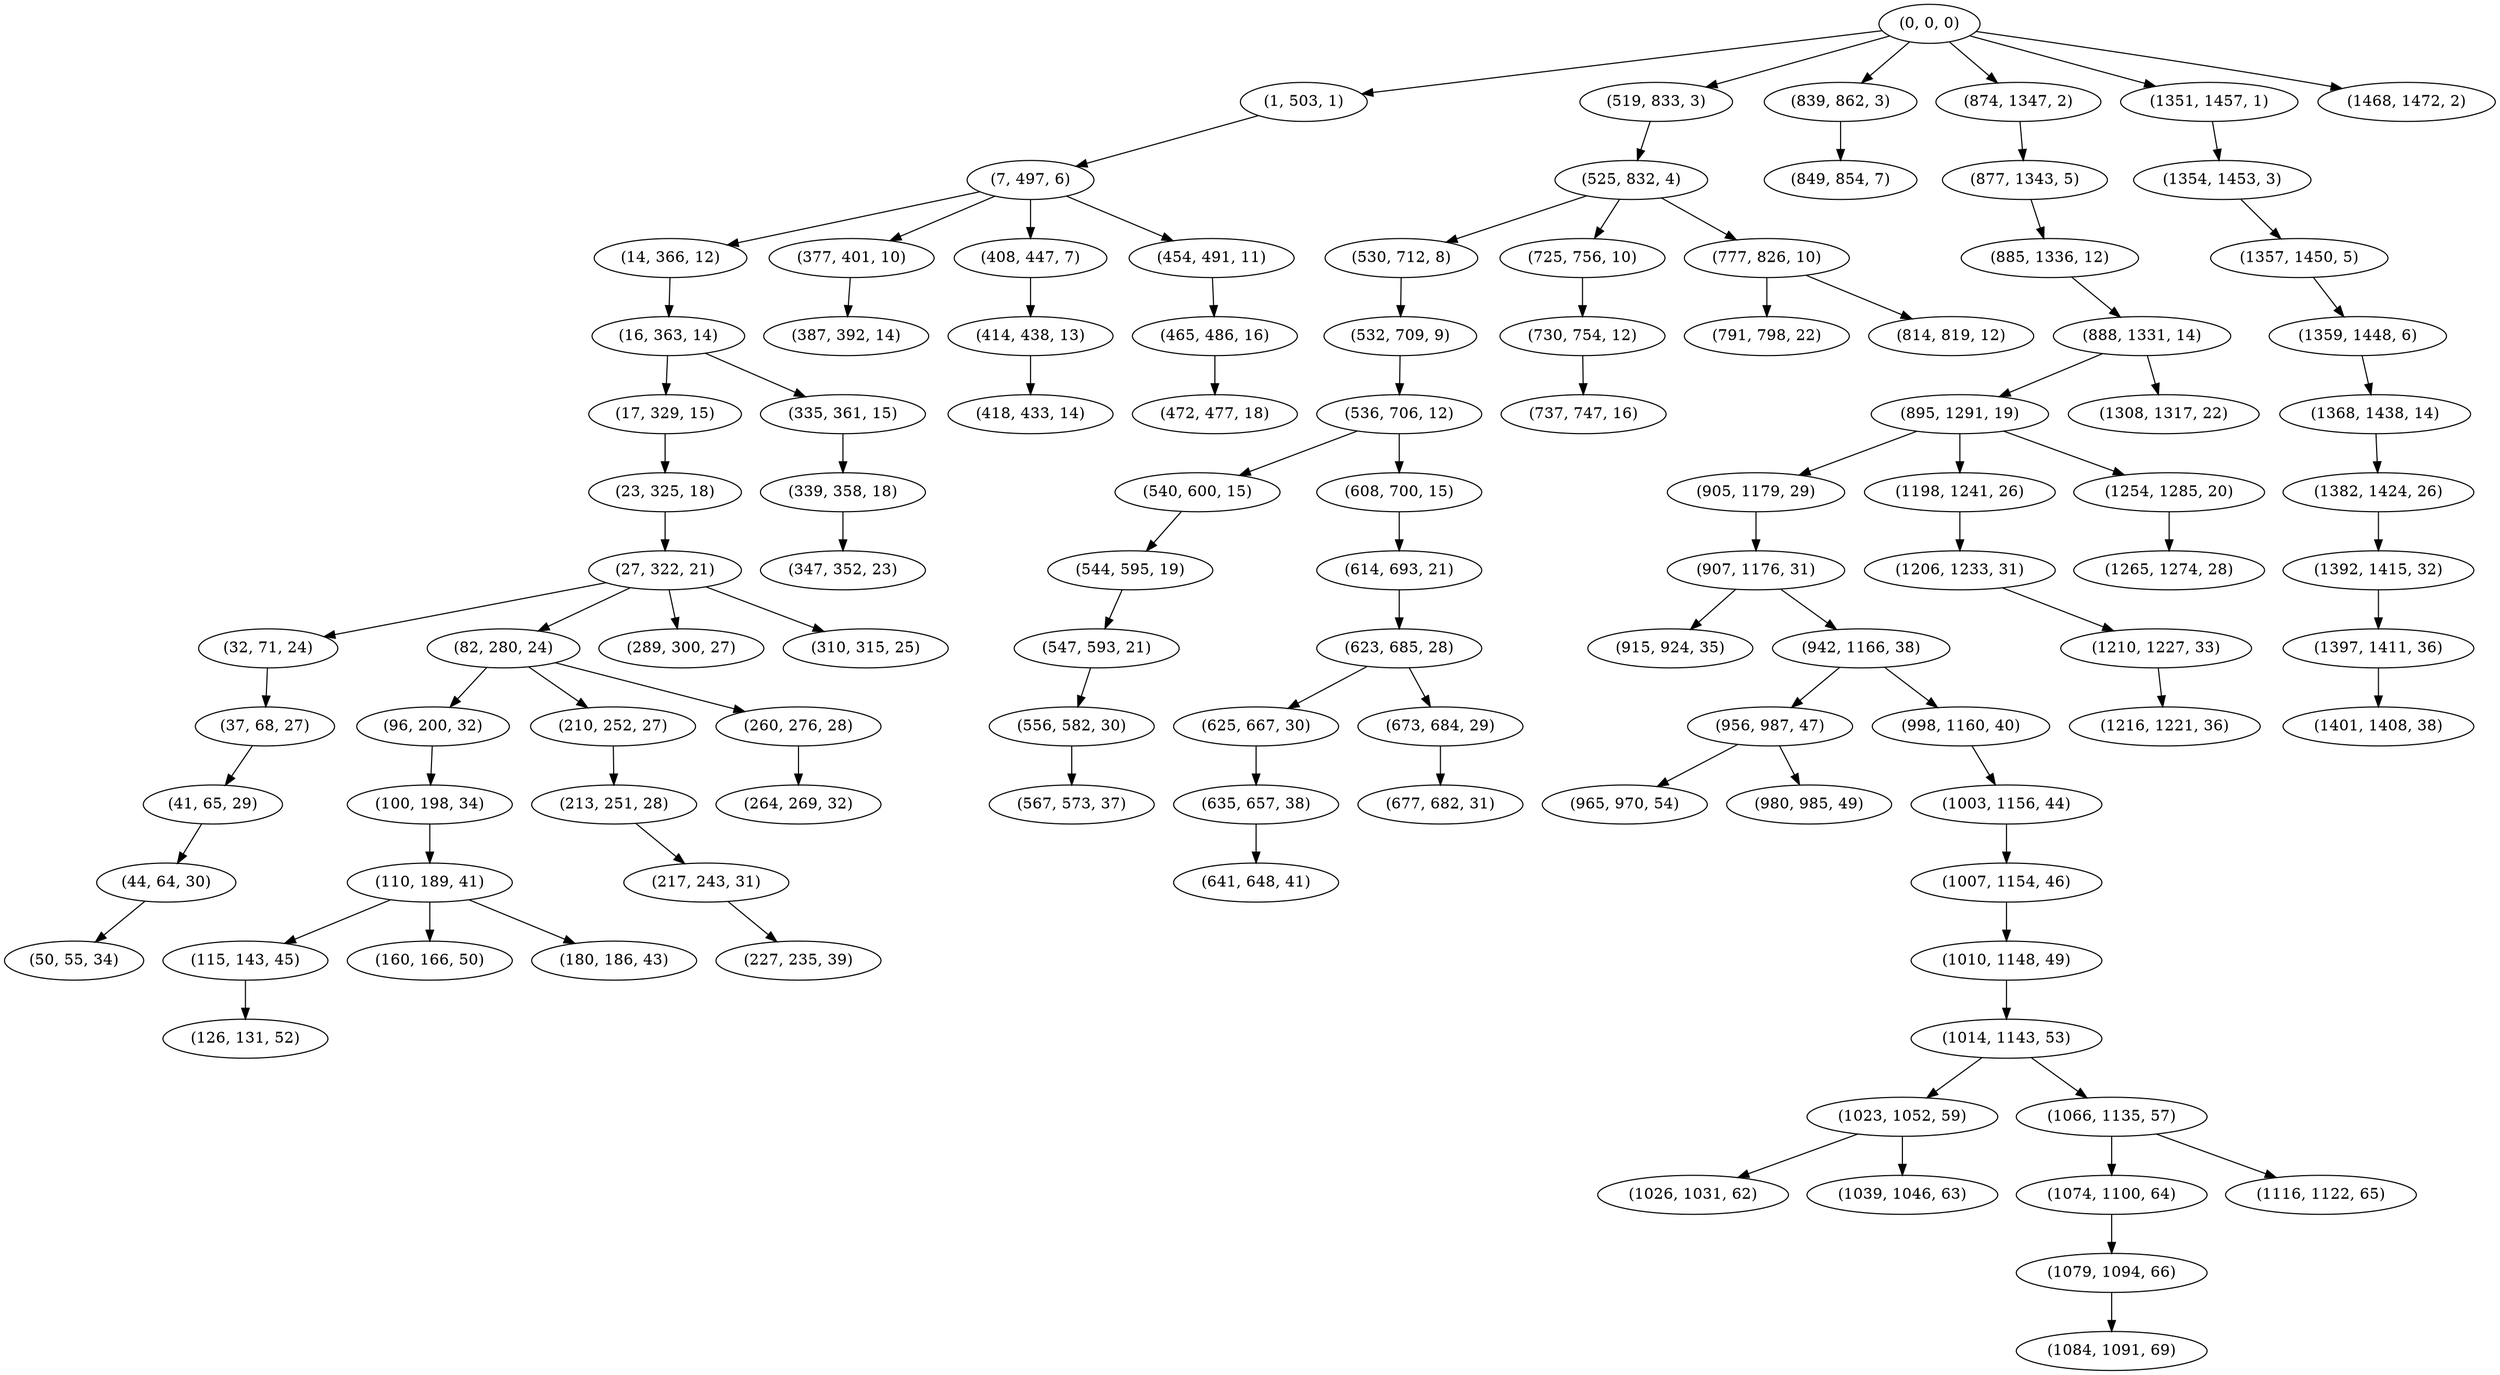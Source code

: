 digraph tree {
    "(0, 0, 0)";
    "(1, 503, 1)";
    "(7, 497, 6)";
    "(14, 366, 12)";
    "(16, 363, 14)";
    "(17, 329, 15)";
    "(23, 325, 18)";
    "(27, 322, 21)";
    "(32, 71, 24)";
    "(37, 68, 27)";
    "(41, 65, 29)";
    "(44, 64, 30)";
    "(50, 55, 34)";
    "(82, 280, 24)";
    "(96, 200, 32)";
    "(100, 198, 34)";
    "(110, 189, 41)";
    "(115, 143, 45)";
    "(126, 131, 52)";
    "(160, 166, 50)";
    "(180, 186, 43)";
    "(210, 252, 27)";
    "(213, 251, 28)";
    "(217, 243, 31)";
    "(227, 235, 39)";
    "(260, 276, 28)";
    "(264, 269, 32)";
    "(289, 300, 27)";
    "(310, 315, 25)";
    "(335, 361, 15)";
    "(339, 358, 18)";
    "(347, 352, 23)";
    "(377, 401, 10)";
    "(387, 392, 14)";
    "(408, 447, 7)";
    "(414, 438, 13)";
    "(418, 433, 14)";
    "(454, 491, 11)";
    "(465, 486, 16)";
    "(472, 477, 18)";
    "(519, 833, 3)";
    "(525, 832, 4)";
    "(530, 712, 8)";
    "(532, 709, 9)";
    "(536, 706, 12)";
    "(540, 600, 15)";
    "(544, 595, 19)";
    "(547, 593, 21)";
    "(556, 582, 30)";
    "(567, 573, 37)";
    "(608, 700, 15)";
    "(614, 693, 21)";
    "(623, 685, 28)";
    "(625, 667, 30)";
    "(635, 657, 38)";
    "(641, 648, 41)";
    "(673, 684, 29)";
    "(677, 682, 31)";
    "(725, 756, 10)";
    "(730, 754, 12)";
    "(737, 747, 16)";
    "(777, 826, 10)";
    "(791, 798, 22)";
    "(814, 819, 12)";
    "(839, 862, 3)";
    "(849, 854, 7)";
    "(874, 1347, 2)";
    "(877, 1343, 5)";
    "(885, 1336, 12)";
    "(888, 1331, 14)";
    "(895, 1291, 19)";
    "(905, 1179, 29)";
    "(907, 1176, 31)";
    "(915, 924, 35)";
    "(942, 1166, 38)";
    "(956, 987, 47)";
    "(965, 970, 54)";
    "(980, 985, 49)";
    "(998, 1160, 40)";
    "(1003, 1156, 44)";
    "(1007, 1154, 46)";
    "(1010, 1148, 49)";
    "(1014, 1143, 53)";
    "(1023, 1052, 59)";
    "(1026, 1031, 62)";
    "(1039, 1046, 63)";
    "(1066, 1135, 57)";
    "(1074, 1100, 64)";
    "(1079, 1094, 66)";
    "(1084, 1091, 69)";
    "(1116, 1122, 65)";
    "(1198, 1241, 26)";
    "(1206, 1233, 31)";
    "(1210, 1227, 33)";
    "(1216, 1221, 36)";
    "(1254, 1285, 20)";
    "(1265, 1274, 28)";
    "(1308, 1317, 22)";
    "(1351, 1457, 1)";
    "(1354, 1453, 3)";
    "(1357, 1450, 5)";
    "(1359, 1448, 6)";
    "(1368, 1438, 14)";
    "(1382, 1424, 26)";
    "(1392, 1415, 32)";
    "(1397, 1411, 36)";
    "(1401, 1408, 38)";
    "(1468, 1472, 2)";
    "(0, 0, 0)" -> "(1, 503, 1)";
    "(0, 0, 0)" -> "(519, 833, 3)";
    "(0, 0, 0)" -> "(839, 862, 3)";
    "(0, 0, 0)" -> "(874, 1347, 2)";
    "(0, 0, 0)" -> "(1351, 1457, 1)";
    "(0, 0, 0)" -> "(1468, 1472, 2)";
    "(1, 503, 1)" -> "(7, 497, 6)";
    "(7, 497, 6)" -> "(14, 366, 12)";
    "(7, 497, 6)" -> "(377, 401, 10)";
    "(7, 497, 6)" -> "(408, 447, 7)";
    "(7, 497, 6)" -> "(454, 491, 11)";
    "(14, 366, 12)" -> "(16, 363, 14)";
    "(16, 363, 14)" -> "(17, 329, 15)";
    "(16, 363, 14)" -> "(335, 361, 15)";
    "(17, 329, 15)" -> "(23, 325, 18)";
    "(23, 325, 18)" -> "(27, 322, 21)";
    "(27, 322, 21)" -> "(32, 71, 24)";
    "(27, 322, 21)" -> "(82, 280, 24)";
    "(27, 322, 21)" -> "(289, 300, 27)";
    "(27, 322, 21)" -> "(310, 315, 25)";
    "(32, 71, 24)" -> "(37, 68, 27)";
    "(37, 68, 27)" -> "(41, 65, 29)";
    "(41, 65, 29)" -> "(44, 64, 30)";
    "(44, 64, 30)" -> "(50, 55, 34)";
    "(82, 280, 24)" -> "(96, 200, 32)";
    "(82, 280, 24)" -> "(210, 252, 27)";
    "(82, 280, 24)" -> "(260, 276, 28)";
    "(96, 200, 32)" -> "(100, 198, 34)";
    "(100, 198, 34)" -> "(110, 189, 41)";
    "(110, 189, 41)" -> "(115, 143, 45)";
    "(110, 189, 41)" -> "(160, 166, 50)";
    "(110, 189, 41)" -> "(180, 186, 43)";
    "(115, 143, 45)" -> "(126, 131, 52)";
    "(210, 252, 27)" -> "(213, 251, 28)";
    "(213, 251, 28)" -> "(217, 243, 31)";
    "(217, 243, 31)" -> "(227, 235, 39)";
    "(260, 276, 28)" -> "(264, 269, 32)";
    "(335, 361, 15)" -> "(339, 358, 18)";
    "(339, 358, 18)" -> "(347, 352, 23)";
    "(377, 401, 10)" -> "(387, 392, 14)";
    "(408, 447, 7)" -> "(414, 438, 13)";
    "(414, 438, 13)" -> "(418, 433, 14)";
    "(454, 491, 11)" -> "(465, 486, 16)";
    "(465, 486, 16)" -> "(472, 477, 18)";
    "(519, 833, 3)" -> "(525, 832, 4)";
    "(525, 832, 4)" -> "(530, 712, 8)";
    "(525, 832, 4)" -> "(725, 756, 10)";
    "(525, 832, 4)" -> "(777, 826, 10)";
    "(530, 712, 8)" -> "(532, 709, 9)";
    "(532, 709, 9)" -> "(536, 706, 12)";
    "(536, 706, 12)" -> "(540, 600, 15)";
    "(536, 706, 12)" -> "(608, 700, 15)";
    "(540, 600, 15)" -> "(544, 595, 19)";
    "(544, 595, 19)" -> "(547, 593, 21)";
    "(547, 593, 21)" -> "(556, 582, 30)";
    "(556, 582, 30)" -> "(567, 573, 37)";
    "(608, 700, 15)" -> "(614, 693, 21)";
    "(614, 693, 21)" -> "(623, 685, 28)";
    "(623, 685, 28)" -> "(625, 667, 30)";
    "(623, 685, 28)" -> "(673, 684, 29)";
    "(625, 667, 30)" -> "(635, 657, 38)";
    "(635, 657, 38)" -> "(641, 648, 41)";
    "(673, 684, 29)" -> "(677, 682, 31)";
    "(725, 756, 10)" -> "(730, 754, 12)";
    "(730, 754, 12)" -> "(737, 747, 16)";
    "(777, 826, 10)" -> "(791, 798, 22)";
    "(777, 826, 10)" -> "(814, 819, 12)";
    "(839, 862, 3)" -> "(849, 854, 7)";
    "(874, 1347, 2)" -> "(877, 1343, 5)";
    "(877, 1343, 5)" -> "(885, 1336, 12)";
    "(885, 1336, 12)" -> "(888, 1331, 14)";
    "(888, 1331, 14)" -> "(895, 1291, 19)";
    "(888, 1331, 14)" -> "(1308, 1317, 22)";
    "(895, 1291, 19)" -> "(905, 1179, 29)";
    "(895, 1291, 19)" -> "(1198, 1241, 26)";
    "(895, 1291, 19)" -> "(1254, 1285, 20)";
    "(905, 1179, 29)" -> "(907, 1176, 31)";
    "(907, 1176, 31)" -> "(915, 924, 35)";
    "(907, 1176, 31)" -> "(942, 1166, 38)";
    "(942, 1166, 38)" -> "(956, 987, 47)";
    "(942, 1166, 38)" -> "(998, 1160, 40)";
    "(956, 987, 47)" -> "(965, 970, 54)";
    "(956, 987, 47)" -> "(980, 985, 49)";
    "(998, 1160, 40)" -> "(1003, 1156, 44)";
    "(1003, 1156, 44)" -> "(1007, 1154, 46)";
    "(1007, 1154, 46)" -> "(1010, 1148, 49)";
    "(1010, 1148, 49)" -> "(1014, 1143, 53)";
    "(1014, 1143, 53)" -> "(1023, 1052, 59)";
    "(1014, 1143, 53)" -> "(1066, 1135, 57)";
    "(1023, 1052, 59)" -> "(1026, 1031, 62)";
    "(1023, 1052, 59)" -> "(1039, 1046, 63)";
    "(1066, 1135, 57)" -> "(1074, 1100, 64)";
    "(1066, 1135, 57)" -> "(1116, 1122, 65)";
    "(1074, 1100, 64)" -> "(1079, 1094, 66)";
    "(1079, 1094, 66)" -> "(1084, 1091, 69)";
    "(1198, 1241, 26)" -> "(1206, 1233, 31)";
    "(1206, 1233, 31)" -> "(1210, 1227, 33)";
    "(1210, 1227, 33)" -> "(1216, 1221, 36)";
    "(1254, 1285, 20)" -> "(1265, 1274, 28)";
    "(1351, 1457, 1)" -> "(1354, 1453, 3)";
    "(1354, 1453, 3)" -> "(1357, 1450, 5)";
    "(1357, 1450, 5)" -> "(1359, 1448, 6)";
    "(1359, 1448, 6)" -> "(1368, 1438, 14)";
    "(1368, 1438, 14)" -> "(1382, 1424, 26)";
    "(1382, 1424, 26)" -> "(1392, 1415, 32)";
    "(1392, 1415, 32)" -> "(1397, 1411, 36)";
    "(1397, 1411, 36)" -> "(1401, 1408, 38)";
}
